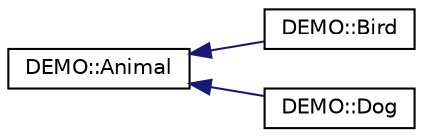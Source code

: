 digraph "Graphical Class Hierarchy"
{
 // LATEX_PDF_SIZE
  edge [fontname="Helvetica",fontsize="10",labelfontname="Helvetica",labelfontsize="10"];
  node [fontname="Helvetica",fontsize="10",shape=record];
  rankdir="LR";
  Node0 [label="DEMO::Animal",height=0.2,width=0.4,color="black", fillcolor="white", style="filled",URL="$classDEMO_1_1Animal.html",tooltip="Base class for animal."];
  Node0 -> Node1 [dir="back",color="midnightblue",fontsize="10",style="solid",fontname="Helvetica"];
  Node1 [label="DEMO::Bird",height=0.2,width=0.4,color="black", fillcolor="white", style="filled",URL="$classDEMO_1_1Bird.html",tooltip="Bird class inherits from Animal class."];
  Node0 -> Node2 [dir="back",color="midnightblue",fontsize="10",style="solid",fontname="Helvetica"];
  Node2 [label="DEMO::Dog",height=0.2,width=0.4,color="black", fillcolor="white", style="filled",URL="$classDEMO_1_1Dog.html",tooltip="Dog class inherits from Animal class."];
}
